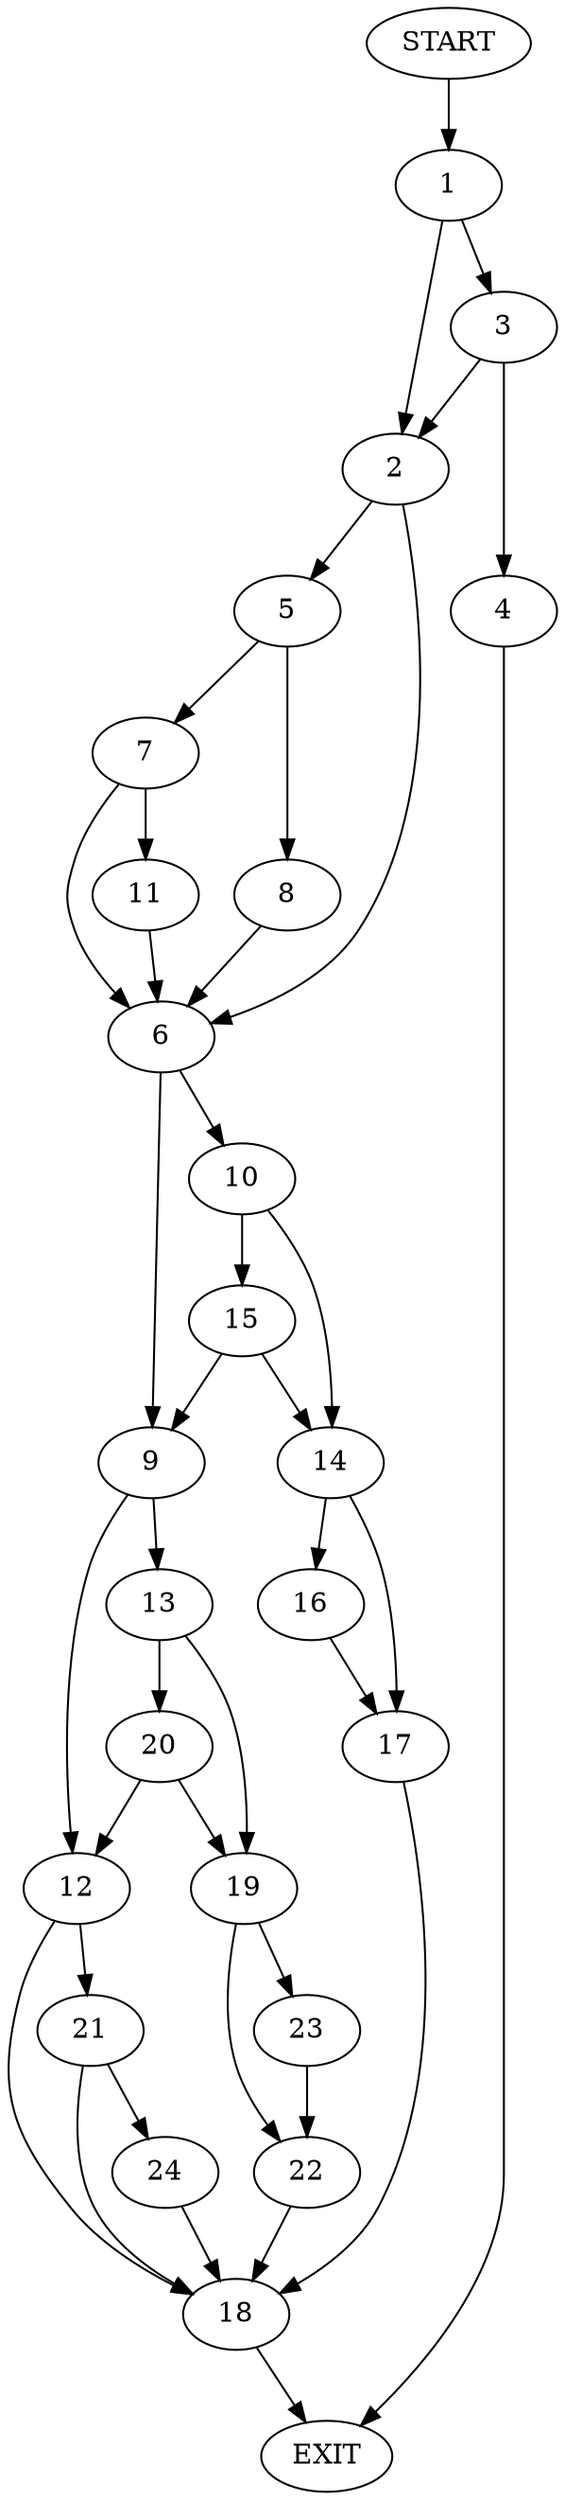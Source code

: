 digraph {
0 [label="START"]
25 [label="EXIT"]
0 -> 1
1 -> 2
1 -> 3
3 -> 4
3 -> 2
2 -> 5
2 -> 6
4 -> 25
5 -> 7
5 -> 8
6 -> 9
6 -> 10
8 -> 6
7 -> 11
7 -> 6
11 -> 6
9 -> 12
9 -> 13
10 -> 14
10 -> 15
15 -> 14
15 -> 9
14 -> 16
14 -> 17
17 -> 18
16 -> 17
18 -> 25
13 -> 19
13 -> 20
12 -> 21
12 -> 18
19 -> 22
19 -> 23
20 -> 12
20 -> 19
22 -> 18
23 -> 22
21 -> 18
21 -> 24
24 -> 18
}
